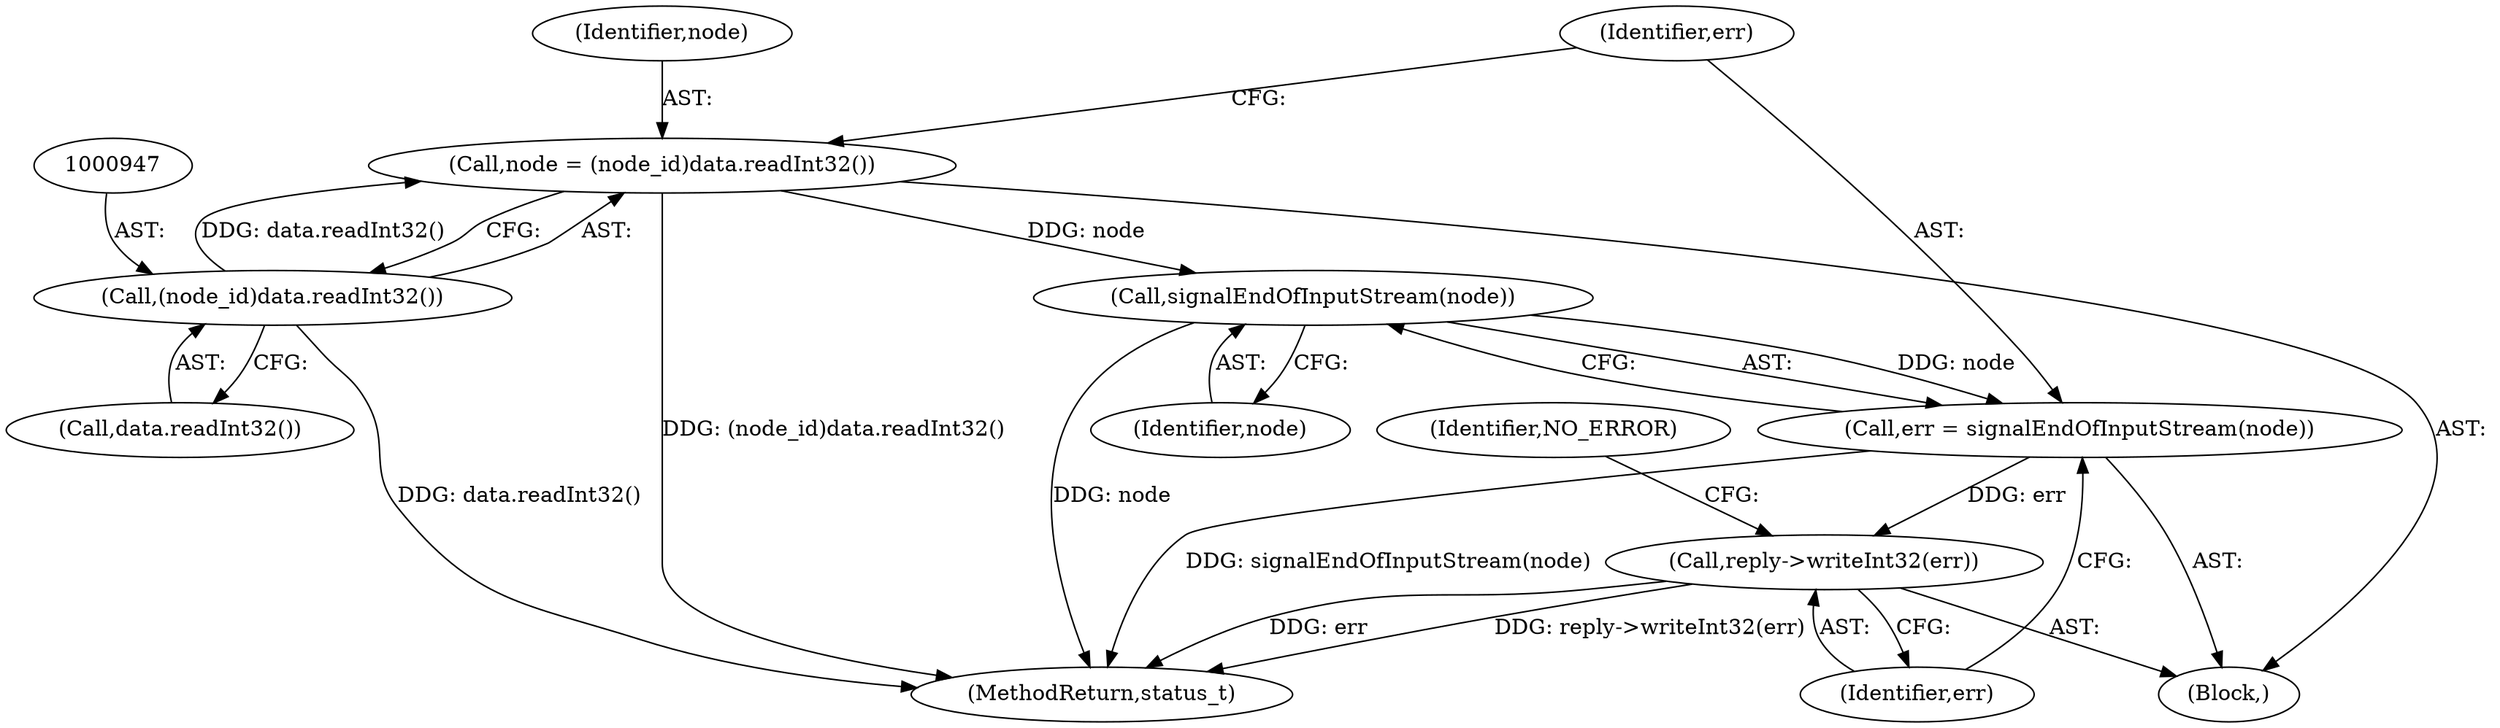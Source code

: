 digraph "0_Android_db829699d3293f254a7387894303451a91278986@API" {
"1000952" [label="(Call,signalEndOfInputStream(node))"];
"1000944" [label="(Call,node = (node_id)data.readInt32())"];
"1000946" [label="(Call,(node_id)data.readInt32())"];
"1000950" [label="(Call,err = signalEndOfInputStream(node))"];
"1000954" [label="(Call,reply->writeInt32(err))"];
"1001364" [label="(MethodReturn,status_t)"];
"1000957" [label="(Identifier,NO_ERROR)"];
"1000952" [label="(Call,signalEndOfInputStream(node))"];
"1000948" [label="(Call,data.readInt32())"];
"1000953" [label="(Identifier,node)"];
"1000938" [label="(Block,)"];
"1000954" [label="(Call,reply->writeInt32(err))"];
"1000946" [label="(Call,(node_id)data.readInt32())"];
"1000950" [label="(Call,err = signalEndOfInputStream(node))"];
"1000944" [label="(Call,node = (node_id)data.readInt32())"];
"1000945" [label="(Identifier,node)"];
"1000951" [label="(Identifier,err)"];
"1000955" [label="(Identifier,err)"];
"1000952" -> "1000950"  [label="AST: "];
"1000952" -> "1000953"  [label="CFG: "];
"1000953" -> "1000952"  [label="AST: "];
"1000950" -> "1000952"  [label="CFG: "];
"1000952" -> "1001364"  [label="DDG: node"];
"1000952" -> "1000950"  [label="DDG: node"];
"1000944" -> "1000952"  [label="DDG: node"];
"1000944" -> "1000938"  [label="AST: "];
"1000944" -> "1000946"  [label="CFG: "];
"1000945" -> "1000944"  [label="AST: "];
"1000946" -> "1000944"  [label="AST: "];
"1000951" -> "1000944"  [label="CFG: "];
"1000944" -> "1001364"  [label="DDG: (node_id)data.readInt32()"];
"1000946" -> "1000944"  [label="DDG: data.readInt32()"];
"1000946" -> "1000948"  [label="CFG: "];
"1000947" -> "1000946"  [label="AST: "];
"1000948" -> "1000946"  [label="AST: "];
"1000946" -> "1001364"  [label="DDG: data.readInt32()"];
"1000950" -> "1000938"  [label="AST: "];
"1000951" -> "1000950"  [label="AST: "];
"1000955" -> "1000950"  [label="CFG: "];
"1000950" -> "1001364"  [label="DDG: signalEndOfInputStream(node)"];
"1000950" -> "1000954"  [label="DDG: err"];
"1000954" -> "1000938"  [label="AST: "];
"1000954" -> "1000955"  [label="CFG: "];
"1000955" -> "1000954"  [label="AST: "];
"1000957" -> "1000954"  [label="CFG: "];
"1000954" -> "1001364"  [label="DDG: reply->writeInt32(err)"];
"1000954" -> "1001364"  [label="DDG: err"];
}
